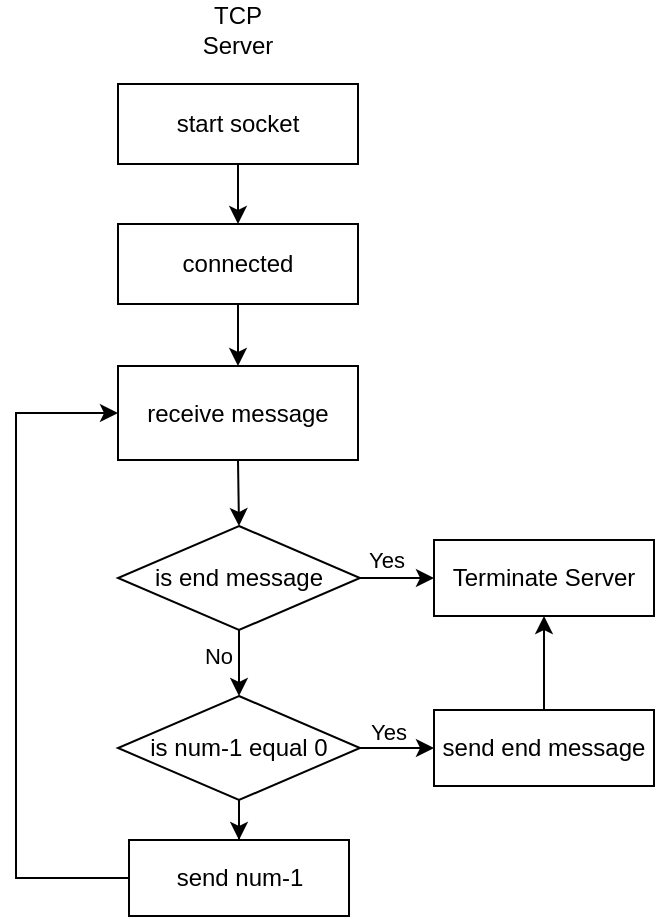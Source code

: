 <mxfile version="20.6.0" type="device"><diagram id="C5RBs43oDa-KdzZeNtuy" name="Page-1"><mxGraphModel dx="1742" dy="827" grid="1" gridSize="10" guides="1" tooltips="1" connect="1" arrows="1" fold="1" page="1" pageScale="1" pageWidth="827" pageHeight="1169" math="0" shadow="0"><root><mxCell id="WIyWlLk6GJQsqaUBKTNV-0"/><mxCell id="WIyWlLk6GJQsqaUBKTNV-1" parent="WIyWlLk6GJQsqaUBKTNV-0"/><mxCell id="WIyWlLk6GJQsqaUBKTNV-3" value="connected" style="rectangle;whiteSpace=wrap;html=1;fontSize=12;glass=0;strokeWidth=1;shadow=0;" parent="WIyWlLk6GJQsqaUBKTNV-1" vertex="1"><mxGeometry x="201" y="132" width="120" height="40" as="geometry"/></mxCell><mxCell id="6qPAtsnJxMh4qHb9oPS_-33" style="edgeStyle=orthogonalEdgeStyle;rounded=0;orthogonalLoop=1;jettySize=auto;html=1;exitX=0.5;exitY=1;exitDx=0;exitDy=0;entryX=0.5;entryY=0;entryDx=0;entryDy=0;" parent="WIyWlLk6GJQsqaUBKTNV-1" source="6qPAtsnJxMh4qHb9oPS_-1" target="6qPAtsnJxMh4qHb9oPS_-32" edge="1"><mxGeometry relative="1" as="geometry"/></mxCell><mxCell id="6qPAtsnJxMh4qHb9oPS_-1" value="receive message" style="rectangle;whiteSpace=wrap;html=1;fontSize=12;glass=0;strokeWidth=1;shadow=0;" parent="WIyWlLk6GJQsqaUBKTNV-1" vertex="1"><mxGeometry x="201" y="203" width="120" height="47" as="geometry"/></mxCell><mxCell id="6qPAtsnJxMh4qHb9oPS_-5" value="" style="endArrow=classic;html=1;rounded=0;exitX=0.5;exitY=1;exitDx=0;exitDy=0;" parent="WIyWlLk6GJQsqaUBKTNV-1" source="WIyWlLk6GJQsqaUBKTNV-3" target="6qPAtsnJxMh4qHb9oPS_-1" edge="1"><mxGeometry width="50" height="50" relative="1" as="geometry"><mxPoint x="379" y="392" as="sourcePoint"/><mxPoint x="429" y="342" as="targetPoint"/><Array as="points"><mxPoint x="261" y="202"/></Array></mxGeometry></mxCell><mxCell id="6qPAtsnJxMh4qHb9oPS_-8" style="edgeStyle=orthogonalEdgeStyle;rounded=0;orthogonalLoop=1;jettySize=auto;html=1;exitX=0.5;exitY=1;exitDx=0;exitDy=0;entryX=0.5;entryY=0;entryDx=0;entryDy=0;" parent="WIyWlLk6GJQsqaUBKTNV-1" source="6qPAtsnJxMh4qHb9oPS_-7" target="WIyWlLk6GJQsqaUBKTNV-3" edge="1"><mxGeometry relative="1" as="geometry"/></mxCell><mxCell id="6qPAtsnJxMh4qHb9oPS_-7" value="start socket" style="rectangle;whiteSpace=wrap;html=1;fontSize=12;glass=0;strokeWidth=1;shadow=0;" parent="WIyWlLk6GJQsqaUBKTNV-1" vertex="1"><mxGeometry x="201" y="62" width="120" height="40" as="geometry"/></mxCell><mxCell id="6qPAtsnJxMh4qHb9oPS_-9" value="TCP&lt;br&gt;Server" style="text;html=1;strokeColor=none;fillColor=none;align=center;verticalAlign=middle;whiteSpace=wrap;rounded=0;" parent="WIyWlLk6GJQsqaUBKTNV-1" vertex="1"><mxGeometry x="231" y="20" width="60" height="30" as="geometry"/></mxCell><mxCell id="6qPAtsnJxMh4qHb9oPS_-41" value="" style="edgeStyle=orthogonalEdgeStyle;rounded=0;orthogonalLoop=1;jettySize=auto;html=1;entryX=0;entryY=0.5;entryDx=0;entryDy=0;" parent="WIyWlLk6GJQsqaUBKTNV-1" source="6qPAtsnJxMh4qHb9oPS_-32" target="6qPAtsnJxMh4qHb9oPS_-85" edge="1"><mxGeometry relative="1" as="geometry"><mxPoint x="162" y="309" as="targetPoint"/></mxGeometry></mxCell><mxCell id="6qPAtsnJxMh4qHb9oPS_-42" value="Yes" style="edgeLabel;html=1;align=center;verticalAlign=middle;resizable=0;points=[];" parent="6qPAtsnJxMh4qHb9oPS_-41" vertex="1" connectable="0"><mxGeometry x="-0.131" relative="1" as="geometry"><mxPoint x="-6" y="-9" as="offset"/></mxGeometry></mxCell><mxCell id="6qPAtsnJxMh4qHb9oPS_-56" style="edgeStyle=orthogonalEdgeStyle;rounded=0;orthogonalLoop=1;jettySize=auto;html=1;exitX=0.5;exitY=1;exitDx=0;exitDy=0;entryX=0.5;entryY=0;entryDx=0;entryDy=0;" parent="WIyWlLk6GJQsqaUBKTNV-1" source="6qPAtsnJxMh4qHb9oPS_-32" target="6qPAtsnJxMh4qHb9oPS_-55" edge="1"><mxGeometry relative="1" as="geometry"/></mxCell><mxCell id="6qPAtsnJxMh4qHb9oPS_-57" value="No" style="edgeLabel;html=1;align=center;verticalAlign=middle;resizable=0;points=[];" parent="6qPAtsnJxMh4qHb9oPS_-56" vertex="1" connectable="0"><mxGeometry x="-0.257" y="1" relative="1" as="geometry"><mxPoint x="-12" as="offset"/></mxGeometry></mxCell><mxCell id="6qPAtsnJxMh4qHb9oPS_-32" value="is end message" style="rhombus;whiteSpace=wrap;html=1;" parent="WIyWlLk6GJQsqaUBKTNV-1" vertex="1"><mxGeometry x="201" y="283" width="121" height="52" as="geometry"/></mxCell><mxCell id="6qPAtsnJxMh4qHb9oPS_-83" value="" style="edgeStyle=orthogonalEdgeStyle;rounded=0;orthogonalLoop=1;jettySize=auto;html=1;" parent="WIyWlLk6GJQsqaUBKTNV-1" source="6qPAtsnJxMh4qHb9oPS_-55" target="6qPAtsnJxMh4qHb9oPS_-82" edge="1"><mxGeometry relative="1" as="geometry"/></mxCell><mxCell id="6qPAtsnJxMh4qHb9oPS_-84" value="Yes" style="edgeLabel;html=1;align=center;verticalAlign=middle;resizable=0;points=[];" parent="6qPAtsnJxMh4qHb9oPS_-83" vertex="1" connectable="0"><mxGeometry x="-0.232" y="1" relative="1" as="geometry"><mxPoint x="-3" y="-7" as="offset"/></mxGeometry></mxCell><mxCell id="6qPAtsnJxMh4qHb9oPS_-87" value="" style="edgeStyle=orthogonalEdgeStyle;rounded=0;orthogonalLoop=1;jettySize=auto;html=1;" parent="WIyWlLk6GJQsqaUBKTNV-1" source="6qPAtsnJxMh4qHb9oPS_-55" target="6qPAtsnJxMh4qHb9oPS_-79" edge="1"><mxGeometry relative="1" as="geometry"/></mxCell><mxCell id="6qPAtsnJxMh4qHb9oPS_-55" value="is num-1 equal 0" style="rhombus;whiteSpace=wrap;html=1;" parent="WIyWlLk6GJQsqaUBKTNV-1" vertex="1"><mxGeometry x="201" y="368" width="121" height="52" as="geometry"/></mxCell><mxCell id="6qPAtsnJxMh4qHb9oPS_-92" style="edgeStyle=orthogonalEdgeStyle;rounded=0;orthogonalLoop=1;jettySize=auto;html=1;exitX=0;exitY=0.5;exitDx=0;exitDy=0;entryX=0;entryY=0.5;entryDx=0;entryDy=0;" parent="WIyWlLk6GJQsqaUBKTNV-1" source="6qPAtsnJxMh4qHb9oPS_-79" target="6qPAtsnJxMh4qHb9oPS_-1" edge="1"><mxGeometry relative="1" as="geometry"><Array as="points"><mxPoint x="150" y="459"/><mxPoint x="150" y="226"/></Array></mxGeometry></mxCell><mxCell id="6qPAtsnJxMh4qHb9oPS_-79" value="send num-1" style="whiteSpace=wrap;html=1;" parent="WIyWlLk6GJQsqaUBKTNV-1" vertex="1"><mxGeometry x="206.5" y="440" width="110" height="38" as="geometry"/></mxCell><mxCell id="6qPAtsnJxMh4qHb9oPS_-86" value="" style="edgeStyle=orthogonalEdgeStyle;rounded=0;orthogonalLoop=1;jettySize=auto;html=1;" parent="WIyWlLk6GJQsqaUBKTNV-1" source="6qPAtsnJxMh4qHb9oPS_-82" target="6qPAtsnJxMh4qHb9oPS_-85" edge="1"><mxGeometry relative="1" as="geometry"/></mxCell><mxCell id="6qPAtsnJxMh4qHb9oPS_-82" value="send end message" style="whiteSpace=wrap;html=1;" parent="WIyWlLk6GJQsqaUBKTNV-1" vertex="1"><mxGeometry x="359" y="375" width="110" height="38" as="geometry"/></mxCell><mxCell id="6qPAtsnJxMh4qHb9oPS_-85" value="Terminate Server" style="whiteSpace=wrap;html=1;" parent="WIyWlLk6GJQsqaUBKTNV-1" vertex="1"><mxGeometry x="359" y="290" width="110" height="38" as="geometry"/></mxCell></root></mxGraphModel></diagram></mxfile>